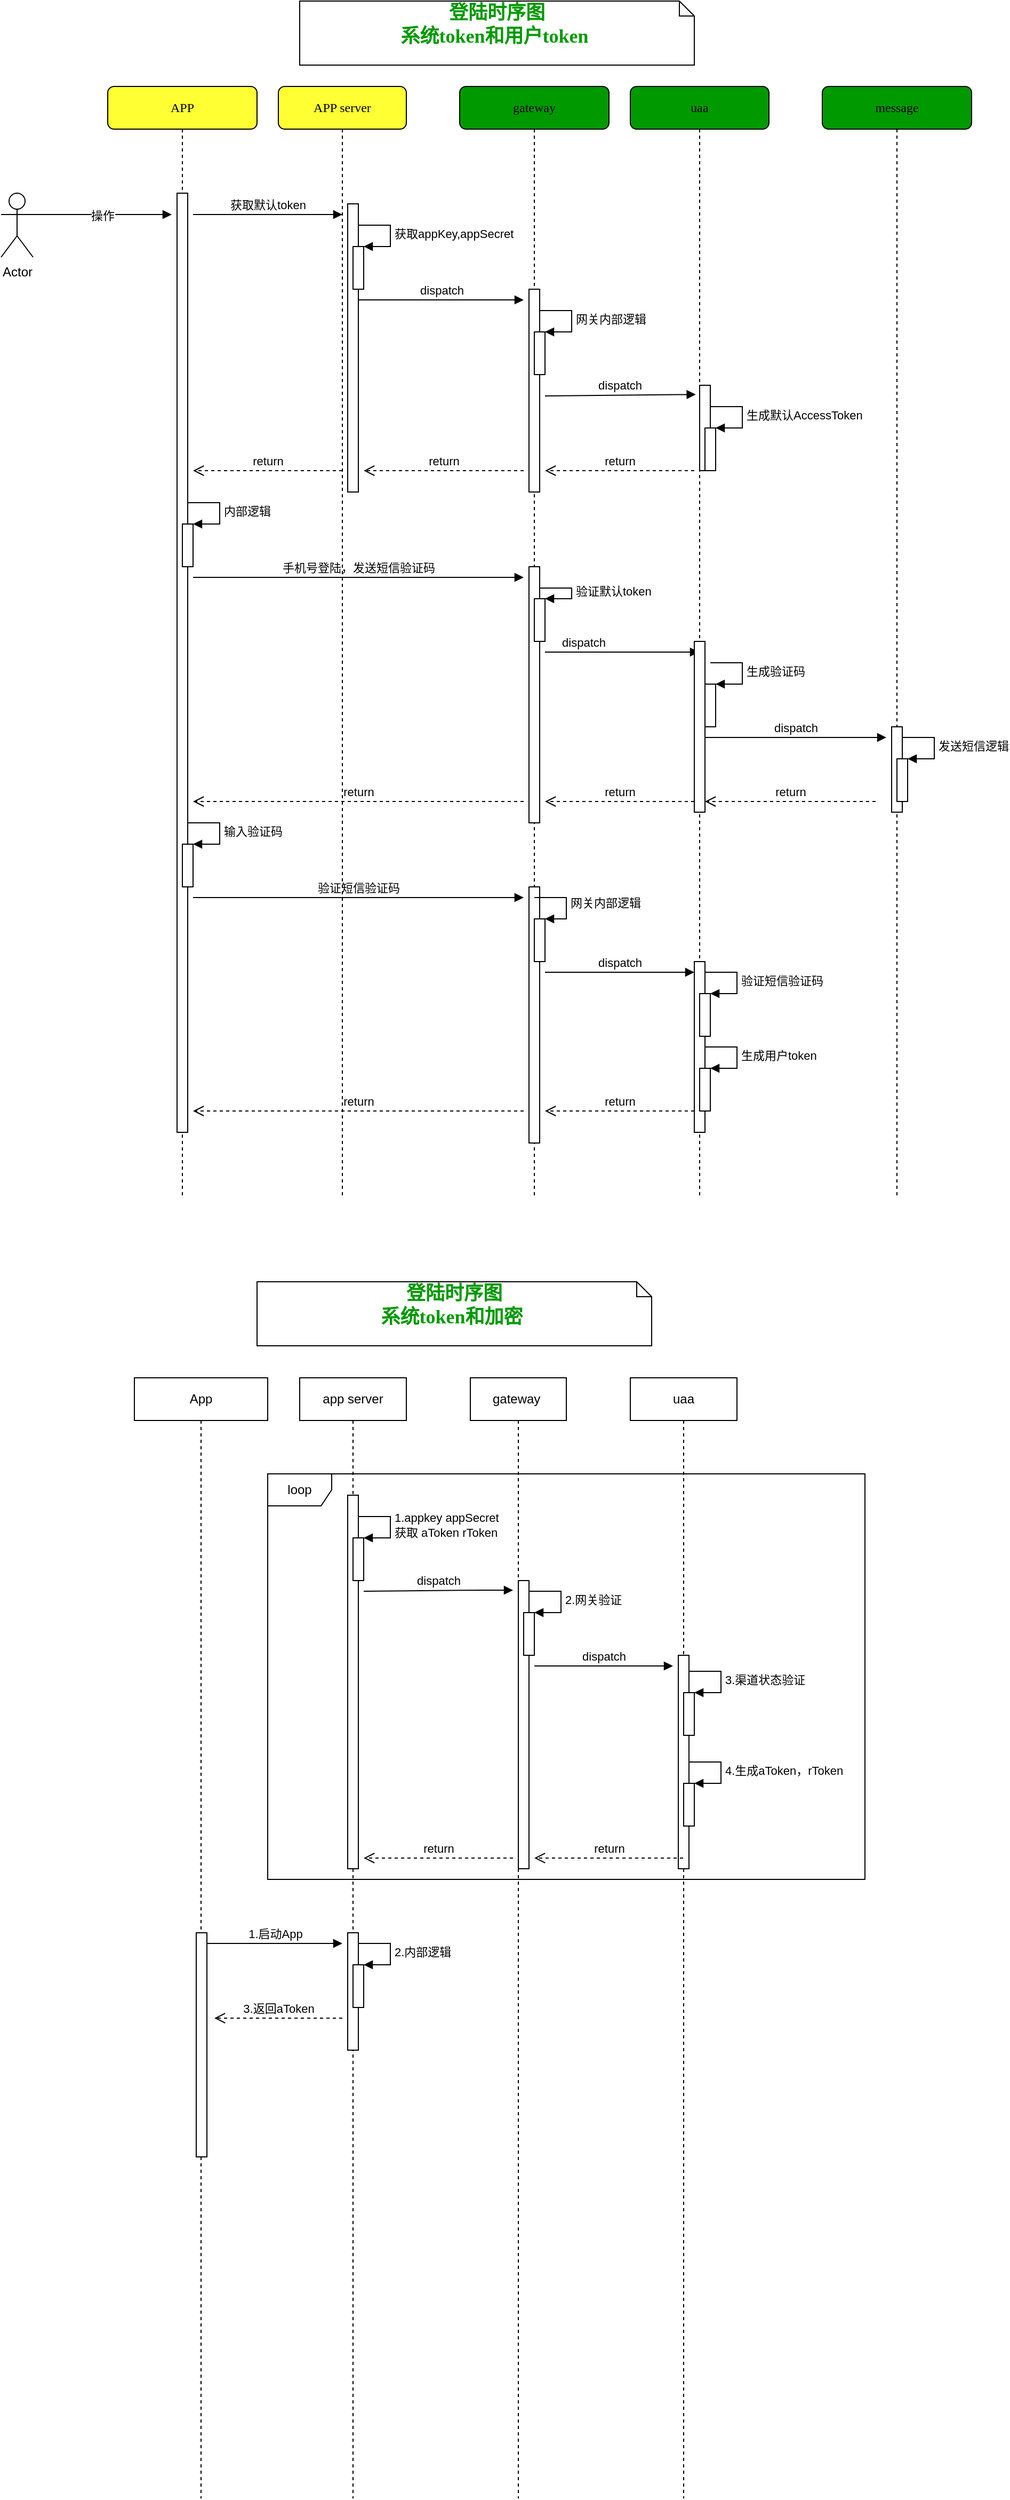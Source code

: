 <mxfile version="14.6.0" type="github">
  <diagram name="Page-1" id="13e1069c-82ec-6db2-03f1-153e76fe0fe0">
    <mxGraphModel dx="1022" dy="437" grid="1" gridSize="10" guides="1" tooltips="1" connect="1" arrows="1" fold="1" page="1" pageScale="1" pageWidth="1100" pageHeight="850" background="#ffffff" math="0" shadow="0">
      <root>
        <mxCell id="0" />
        <mxCell id="1" parent="0" />
        <mxCell id="7baba1c4bc27f4b0-8" value="APP" style="shape=umlLifeline;perimeter=lifelinePerimeter;whiteSpace=wrap;html=1;container=1;collapsible=0;recursiveResize=0;outlineConnect=0;rounded=1;shadow=0;comic=0;labelBackgroundColor=none;strokeWidth=1;fontFamily=Verdana;fontSize=12;align=center;fillColor=#FFFF33;" parent="1" vertex="1">
          <mxGeometry x="100" y="80" width="140" height="1040" as="geometry" />
        </mxCell>
        <mxCell id="6pHc74R8qHHyDSIWiyeE-16" value="获取默认token" style="html=1;verticalAlign=bottom;endArrow=block;" parent="7baba1c4bc27f4b0-8" edge="1">
          <mxGeometry width="80" relative="1" as="geometry">
            <mxPoint x="80" y="120" as="sourcePoint" />
            <mxPoint x="220" y="120" as="targetPoint" />
          </mxGeometry>
        </mxCell>
        <mxCell id="6pHc74R8qHHyDSIWiyeE-40" value="手机号登陆，发送短信验证码" style="html=1;verticalAlign=bottom;endArrow=block;" parent="7baba1c4bc27f4b0-8" edge="1">
          <mxGeometry width="80" relative="1" as="geometry">
            <mxPoint x="80" y="460" as="sourcePoint" />
            <mxPoint x="390" y="460" as="targetPoint" />
          </mxGeometry>
        </mxCell>
        <mxCell id="6pHc74R8qHHyDSIWiyeE-65" value="验证短信验证码" style="html=1;verticalAlign=bottom;endArrow=block;" parent="7baba1c4bc27f4b0-8" edge="1">
          <mxGeometry width="80" relative="1" as="geometry">
            <mxPoint x="80" y="760" as="sourcePoint" />
            <mxPoint x="390" y="760" as="targetPoint" />
          </mxGeometry>
        </mxCell>
        <mxCell id="7baba1c4bc27f4b0-40" value="&lt;font style=&quot;font-size: 18px&quot;&gt;&lt;b&gt;&lt;font color=&quot;#009900&quot;&gt;登陆时序图&lt;br&gt;系统token和用户token&amp;nbsp;&lt;br&gt;&lt;/font&gt;&lt;br&gt;&lt;/b&gt;&lt;/font&gt;" style="shape=note;whiteSpace=wrap;html=1;size=14;verticalAlign=top;align=center;spacingTop=-6;rounded=0;shadow=0;comic=0;labelBackgroundColor=none;strokeWidth=1;fontFamily=Verdana;fontSize=12" parent="1" vertex="1">
          <mxGeometry x="280" width="370" height="60" as="geometry" />
        </mxCell>
        <mxCell id="6pHc74R8qHHyDSIWiyeE-3" value="gateway" style="shape=umlLifeline;perimeter=lifelinePerimeter;whiteSpace=wrap;html=1;container=1;collapsible=0;recursiveResize=0;outlineConnect=0;rounded=1;shadow=0;comic=0;labelBackgroundColor=none;strokeWidth=1;fontFamily=Verdana;fontSize=12;align=center;fillColor=#009900;" parent="1" vertex="1">
          <mxGeometry x="430" y="80" width="140" height="1040" as="geometry" />
        </mxCell>
        <mxCell id="6pHc74R8qHHyDSIWiyeE-23" value="" style="html=1;points=[];perimeter=orthogonalPerimeter;" parent="6pHc74R8qHHyDSIWiyeE-3" vertex="1">
          <mxGeometry x="65" y="190" width="10" height="190" as="geometry" />
        </mxCell>
        <mxCell id="6pHc74R8qHHyDSIWiyeE-29" value="" style="html=1;points=[];perimeter=orthogonalPerimeter;" parent="6pHc74R8qHHyDSIWiyeE-3" vertex="1">
          <mxGeometry x="70" y="230" width="10" height="40" as="geometry" />
        </mxCell>
        <mxCell id="6pHc74R8qHHyDSIWiyeE-30" value="网关内部逻辑" style="edgeStyle=orthogonalEdgeStyle;html=1;align=left;spacingLeft=2;endArrow=block;rounded=0;entryX=1;entryY=0;" parent="6pHc74R8qHHyDSIWiyeE-3" target="6pHc74R8qHHyDSIWiyeE-29" edge="1">
          <mxGeometry relative="1" as="geometry">
            <mxPoint x="75" y="210" as="sourcePoint" />
            <Array as="points">
              <mxPoint x="105" y="210" />
            </Array>
          </mxGeometry>
        </mxCell>
        <mxCell id="6pHc74R8qHHyDSIWiyeE-31" value="dispatch" style="html=1;verticalAlign=bottom;endArrow=block;entryX=-0.367;entryY=0.108;entryDx=0;entryDy=0;entryPerimeter=0;" parent="6pHc74R8qHHyDSIWiyeE-3" target="6pHc74R8qHHyDSIWiyeE-32" edge="1">
          <mxGeometry width="80" relative="1" as="geometry">
            <mxPoint x="80" y="290" as="sourcePoint" />
            <mxPoint x="160" y="290" as="targetPoint" />
          </mxGeometry>
        </mxCell>
        <mxCell id="6pHc74R8qHHyDSIWiyeE-42" value="" style="html=1;points=[];perimeter=orthogonalPerimeter;" parent="6pHc74R8qHHyDSIWiyeE-3" vertex="1">
          <mxGeometry x="65" y="450" width="10" height="240" as="geometry" />
        </mxCell>
        <mxCell id="6pHc74R8qHHyDSIWiyeE-43" value="" style="html=1;points=[];perimeter=orthogonalPerimeter;" parent="6pHc74R8qHHyDSIWiyeE-3" vertex="1">
          <mxGeometry x="70" y="480" width="10" height="40" as="geometry" />
        </mxCell>
        <mxCell id="6pHc74R8qHHyDSIWiyeE-44" value="验证默认token" style="edgeStyle=orthogonalEdgeStyle;html=1;align=left;spacingLeft=2;endArrow=block;rounded=0;entryX=1;entryY=0;" parent="6pHc74R8qHHyDSIWiyeE-3" target="6pHc74R8qHHyDSIWiyeE-43" edge="1">
          <mxGeometry relative="1" as="geometry">
            <mxPoint x="75" y="470" as="sourcePoint" />
            <Array as="points">
              <mxPoint x="105" y="470" />
            </Array>
          </mxGeometry>
        </mxCell>
        <mxCell id="6pHc74R8qHHyDSIWiyeE-49" value="dispatch" style="html=1;verticalAlign=bottom;endArrow=block;" parent="6pHc74R8qHHyDSIWiyeE-3" target="6pHc74R8qHHyDSIWiyeE-4" edge="1">
          <mxGeometry x="-0.5" width="80" relative="1" as="geometry">
            <mxPoint x="80" y="530" as="sourcePoint" />
            <mxPoint x="160" y="530" as="targetPoint" />
            <mxPoint as="offset" />
          </mxGeometry>
        </mxCell>
        <mxCell id="6pHc74R8qHHyDSIWiyeE-66" value="" style="html=1;points=[];perimeter=orthogonalPerimeter;" parent="6pHc74R8qHHyDSIWiyeE-3" vertex="1">
          <mxGeometry x="65" y="750" width="10" height="240" as="geometry" />
        </mxCell>
        <mxCell id="6pHc74R8qHHyDSIWiyeE-67" value="" style="html=1;points=[];perimeter=orthogonalPerimeter;" parent="6pHc74R8qHHyDSIWiyeE-3" vertex="1">
          <mxGeometry x="70" y="780" width="10" height="40" as="geometry" />
        </mxCell>
        <mxCell id="6pHc74R8qHHyDSIWiyeE-68" value="网关内部逻辑" style="edgeStyle=orthogonalEdgeStyle;html=1;align=left;spacingLeft=2;endArrow=block;rounded=0;entryX=1;entryY=0;" parent="6pHc74R8qHHyDSIWiyeE-3" target="6pHc74R8qHHyDSIWiyeE-67" edge="1">
          <mxGeometry relative="1" as="geometry">
            <mxPoint x="70" y="760" as="sourcePoint" />
            <Array as="points">
              <mxPoint x="100" y="760" />
            </Array>
          </mxGeometry>
        </mxCell>
        <mxCell id="6pHc74R8qHHyDSIWiyeE-70" value="dispatch" style="html=1;verticalAlign=bottom;endArrow=block;" parent="6pHc74R8qHHyDSIWiyeE-3" edge="1">
          <mxGeometry width="80" relative="1" as="geometry">
            <mxPoint x="80" y="830" as="sourcePoint" />
            <mxPoint x="220" y="830" as="targetPoint" />
          </mxGeometry>
        </mxCell>
        <mxCell id="6pHc74R8qHHyDSIWiyeE-4" value="uaa" style="shape=umlLifeline;perimeter=lifelinePerimeter;whiteSpace=wrap;html=1;container=1;collapsible=0;recursiveResize=0;outlineConnect=0;rounded=1;shadow=0;comic=0;labelBackgroundColor=none;strokeWidth=1;fontFamily=Verdana;fontSize=12;align=center;fillColor=#009900;" parent="1" vertex="1">
          <mxGeometry x="590" y="80" width="130" height="1040" as="geometry" />
        </mxCell>
        <mxCell id="6pHc74R8qHHyDSIWiyeE-32" value="" style="html=1;points=[];perimeter=orthogonalPerimeter;" parent="6pHc74R8qHHyDSIWiyeE-4" vertex="1">
          <mxGeometry x="65" y="280" width="10" height="80" as="geometry" />
        </mxCell>
        <mxCell id="6pHc74R8qHHyDSIWiyeE-33" value="" style="html=1;points=[];perimeter=orthogonalPerimeter;" parent="6pHc74R8qHHyDSIWiyeE-4" vertex="1">
          <mxGeometry x="70" y="320" width="10" height="40" as="geometry" />
        </mxCell>
        <mxCell id="6pHc74R8qHHyDSIWiyeE-34" value="生成默认AccessToken" style="edgeStyle=orthogonalEdgeStyle;html=1;align=left;spacingLeft=2;endArrow=block;rounded=0;entryX=1;entryY=0;" parent="6pHc74R8qHHyDSIWiyeE-4" target="6pHc74R8qHHyDSIWiyeE-33" edge="1">
          <mxGeometry relative="1" as="geometry">
            <mxPoint x="75" y="300" as="sourcePoint" />
            <Array as="points">
              <mxPoint x="105" y="300" />
            </Array>
          </mxGeometry>
        </mxCell>
        <mxCell id="6pHc74R8qHHyDSIWiyeE-51" value="" style="html=1;points=[];perimeter=orthogonalPerimeter;" parent="6pHc74R8qHHyDSIWiyeE-4" vertex="1">
          <mxGeometry x="60" y="520" width="10" height="160" as="geometry" />
        </mxCell>
        <mxCell id="6pHc74R8qHHyDSIWiyeE-54" value="" style="html=1;points=[];perimeter=orthogonalPerimeter;" parent="6pHc74R8qHHyDSIWiyeE-4" vertex="1">
          <mxGeometry x="70" y="560" width="10" height="40" as="geometry" />
        </mxCell>
        <mxCell id="6pHc74R8qHHyDSIWiyeE-55" value="生成验证码" style="edgeStyle=orthogonalEdgeStyle;html=1;align=left;spacingLeft=2;endArrow=block;rounded=0;entryX=1;entryY=0;" parent="6pHc74R8qHHyDSIWiyeE-4" target="6pHc74R8qHHyDSIWiyeE-54" edge="1">
          <mxGeometry relative="1" as="geometry">
            <mxPoint x="75" y="540" as="sourcePoint" />
            <Array as="points">
              <mxPoint x="105" y="540" />
            </Array>
          </mxGeometry>
        </mxCell>
        <mxCell id="6pHc74R8qHHyDSIWiyeE-56" value="dispatch" style="html=1;verticalAlign=bottom;endArrow=block;entryX=-0.5;entryY=0.125;entryDx=0;entryDy=0;entryPerimeter=0;" parent="6pHc74R8qHHyDSIWiyeE-4" target="6pHc74R8qHHyDSIWiyeE-57" edge="1">
          <mxGeometry width="80" relative="1" as="geometry">
            <mxPoint x="70" y="610" as="sourcePoint" />
            <mxPoint x="150" y="610" as="targetPoint" />
          </mxGeometry>
        </mxCell>
        <mxCell id="6pHc74R8qHHyDSIWiyeE-71" value="" style="html=1;points=[];perimeter=orthogonalPerimeter;" parent="6pHc74R8qHHyDSIWiyeE-4" vertex="1">
          <mxGeometry x="60" y="820" width="10" height="160" as="geometry" />
        </mxCell>
        <mxCell id="6pHc74R8qHHyDSIWiyeE-72" value="" style="html=1;points=[];perimeter=orthogonalPerimeter;" parent="6pHc74R8qHHyDSIWiyeE-4" vertex="1">
          <mxGeometry x="65" y="850" width="10" height="40" as="geometry" />
        </mxCell>
        <mxCell id="6pHc74R8qHHyDSIWiyeE-73" value="验证短信验证码" style="edgeStyle=orthogonalEdgeStyle;html=1;align=left;spacingLeft=2;endArrow=block;rounded=0;entryX=1;entryY=0;" parent="6pHc74R8qHHyDSIWiyeE-4" target="6pHc74R8qHHyDSIWiyeE-72" edge="1">
          <mxGeometry relative="1" as="geometry">
            <mxPoint x="70" y="830" as="sourcePoint" />
            <Array as="points">
              <mxPoint x="100" y="830" />
            </Array>
          </mxGeometry>
        </mxCell>
        <mxCell id="6pHc74R8qHHyDSIWiyeE-76" value="" style="html=1;points=[];perimeter=orthogonalPerimeter;" parent="6pHc74R8qHHyDSIWiyeE-4" vertex="1">
          <mxGeometry x="65" y="920" width="10" height="40" as="geometry" />
        </mxCell>
        <mxCell id="6pHc74R8qHHyDSIWiyeE-77" value="生成用户token" style="edgeStyle=orthogonalEdgeStyle;html=1;align=left;spacingLeft=2;endArrow=block;rounded=0;entryX=1;entryY=0;" parent="6pHc74R8qHHyDSIWiyeE-4" target="6pHc74R8qHHyDSIWiyeE-76" edge="1">
          <mxGeometry relative="1" as="geometry">
            <mxPoint x="70" y="900" as="sourcePoint" />
            <Array as="points">
              <mxPoint x="100" y="900" />
            </Array>
          </mxGeometry>
        </mxCell>
        <mxCell id="6pHc74R8qHHyDSIWiyeE-5" value="message" style="shape=umlLifeline;perimeter=lifelinePerimeter;whiteSpace=wrap;html=1;container=1;collapsible=0;recursiveResize=0;outlineConnect=0;rounded=1;shadow=0;comic=0;labelBackgroundColor=none;strokeWidth=1;fontFamily=Verdana;fontSize=12;align=center;fillColor=#009900;" parent="1" vertex="1">
          <mxGeometry x="770" y="80" width="140" height="1040" as="geometry" />
        </mxCell>
        <mxCell id="6pHc74R8qHHyDSIWiyeE-57" value="" style="html=1;points=[];perimeter=orthogonalPerimeter;" parent="6pHc74R8qHHyDSIWiyeE-5" vertex="1">
          <mxGeometry x="65" y="600" width="10" height="80" as="geometry" />
        </mxCell>
        <mxCell id="6pHc74R8qHHyDSIWiyeE-59" value="" style="html=1;points=[];perimeter=orthogonalPerimeter;" parent="6pHc74R8qHHyDSIWiyeE-5" vertex="1">
          <mxGeometry x="70" y="630" width="10" height="40" as="geometry" />
        </mxCell>
        <mxCell id="6pHc74R8qHHyDSIWiyeE-60" value="发送短信逻辑" style="edgeStyle=orthogonalEdgeStyle;html=1;align=left;spacingLeft=2;endArrow=block;rounded=0;entryX=1;entryY=0;" parent="6pHc74R8qHHyDSIWiyeE-5" target="6pHc74R8qHHyDSIWiyeE-59" edge="1">
          <mxGeometry relative="1" as="geometry">
            <mxPoint x="75" y="610" as="sourcePoint" />
            <Array as="points">
              <mxPoint x="105" y="610" />
            </Array>
          </mxGeometry>
        </mxCell>
        <mxCell id="6pHc74R8qHHyDSIWiyeE-9" style="rounded=0;orthogonalLoop=1;jettySize=auto;html=1;startArrow=none;" parent="1" source="6pHc74R8qHHyDSIWiyeE-11" target="7baba1c4bc27f4b0-8" edge="1">
          <mxGeometry relative="1" as="geometry" />
        </mxCell>
        <mxCell id="6pHc74R8qHHyDSIWiyeE-7" value="Actor" style="shape=umlActor;verticalLabelPosition=bottom;verticalAlign=top;html=1;" parent="1" vertex="1">
          <mxGeometry y="180" width="30" height="60" as="geometry" />
        </mxCell>
        <mxCell id="6pHc74R8qHHyDSIWiyeE-11" value="" style="html=1;points=[];perimeter=orthogonalPerimeter;" parent="1" vertex="1">
          <mxGeometry x="165" y="180" width="10" height="880" as="geometry" />
        </mxCell>
        <mxCell id="6pHc74R8qHHyDSIWiyeE-13" value="操作" style="html=1;verticalAlign=bottom;endArrow=block;" parent="1" edge="1">
          <mxGeometry y="-10" width="80" relative="1" as="geometry">
            <mxPoint x="30" y="200" as="sourcePoint" />
            <mxPoint x="160" y="200" as="targetPoint" />
            <mxPoint as="offset" />
          </mxGeometry>
        </mxCell>
        <mxCell id="6pHc74R8qHHyDSIWiyeE-14" value="APP server" style="shape=umlLifeline;perimeter=lifelinePerimeter;whiteSpace=wrap;html=1;container=1;collapsible=0;recursiveResize=0;outlineConnect=0;rounded=1;shadow=0;comic=0;labelBackgroundColor=none;strokeWidth=1;fontFamily=Verdana;fontSize=12;align=center;fillColor=#FFFF33;" parent="1" vertex="1">
          <mxGeometry x="260" y="80" width="120" height="1040" as="geometry" />
        </mxCell>
        <mxCell id="6pHc74R8qHHyDSIWiyeE-17" value="" style="html=1;points=[];perimeter=orthogonalPerimeter;" parent="6pHc74R8qHHyDSIWiyeE-14" vertex="1">
          <mxGeometry x="65" y="110" width="10" height="270" as="geometry" />
        </mxCell>
        <mxCell id="6pHc74R8qHHyDSIWiyeE-18" value="" style="html=1;points=[];perimeter=orthogonalPerimeter;" parent="6pHc74R8qHHyDSIWiyeE-14" vertex="1">
          <mxGeometry x="70" y="150" width="10" height="40" as="geometry" />
        </mxCell>
        <mxCell id="6pHc74R8qHHyDSIWiyeE-19" value="获取appKey,appSecret" style="edgeStyle=orthogonalEdgeStyle;html=1;align=left;spacingLeft=2;endArrow=block;rounded=0;entryX=1;entryY=0;" parent="6pHc74R8qHHyDSIWiyeE-14" target="6pHc74R8qHHyDSIWiyeE-18" edge="1">
          <mxGeometry relative="1" as="geometry">
            <mxPoint x="75" y="130" as="sourcePoint" />
            <Array as="points">
              <mxPoint x="105" y="130" />
            </Array>
          </mxGeometry>
        </mxCell>
        <mxCell id="6pHc74R8qHHyDSIWiyeE-24" value="dispatch" style="html=1;verticalAlign=bottom;endArrow=block;" parent="6pHc74R8qHHyDSIWiyeE-14" edge="1">
          <mxGeometry width="80" relative="1" as="geometry">
            <mxPoint x="75" y="200" as="sourcePoint" />
            <mxPoint x="230" y="200" as="targetPoint" />
          </mxGeometry>
        </mxCell>
        <mxCell id="6pHc74R8qHHyDSIWiyeE-35" value="return" style="html=1;verticalAlign=bottom;endArrow=open;dashed=1;endSize=8;" parent="1" edge="1">
          <mxGeometry relative="1" as="geometry">
            <mxPoint x="650" y="440" as="sourcePoint" />
            <mxPoint x="510" y="440" as="targetPoint" />
          </mxGeometry>
        </mxCell>
        <mxCell id="6pHc74R8qHHyDSIWiyeE-36" value="return" style="html=1;verticalAlign=bottom;endArrow=open;dashed=1;endSize=8;" parent="1" edge="1">
          <mxGeometry relative="1" as="geometry">
            <mxPoint x="490" y="440" as="sourcePoint" />
            <mxPoint x="340" y="440" as="targetPoint" />
          </mxGeometry>
        </mxCell>
        <mxCell id="6pHc74R8qHHyDSIWiyeE-37" value="return" style="html=1;verticalAlign=bottom;endArrow=open;dashed=1;endSize=8;" parent="1" edge="1">
          <mxGeometry relative="1" as="geometry">
            <mxPoint x="320" y="440" as="sourcePoint" />
            <mxPoint x="180" y="440" as="targetPoint" />
          </mxGeometry>
        </mxCell>
        <mxCell id="6pHc74R8qHHyDSIWiyeE-38" value="" style="html=1;points=[];perimeter=orthogonalPerimeter;" parent="1" vertex="1">
          <mxGeometry x="170" y="490" width="10" height="40" as="geometry" />
        </mxCell>
        <mxCell id="6pHc74R8qHHyDSIWiyeE-39" value="内部逻辑" style="edgeStyle=orthogonalEdgeStyle;html=1;align=left;spacingLeft=2;endArrow=block;rounded=0;entryX=1;entryY=0;" parent="1" target="6pHc74R8qHHyDSIWiyeE-38" edge="1">
          <mxGeometry relative="1" as="geometry">
            <mxPoint x="175" y="470" as="sourcePoint" />
            <Array as="points">
              <mxPoint x="205" y="470" />
            </Array>
          </mxGeometry>
        </mxCell>
        <mxCell id="6pHc74R8qHHyDSIWiyeE-58" value="return" style="html=1;verticalAlign=bottom;endArrow=open;dashed=1;endSize=8;" parent="1" edge="1">
          <mxGeometry relative="1" as="geometry">
            <mxPoint x="820" y="750" as="sourcePoint" />
            <mxPoint x="660" y="750" as="targetPoint" />
            <Array as="points">
              <mxPoint x="670" y="750" />
            </Array>
          </mxGeometry>
        </mxCell>
        <mxCell id="6pHc74R8qHHyDSIWiyeE-61" value="return" style="html=1;verticalAlign=bottom;endArrow=open;dashed=1;endSize=8;" parent="1" edge="1">
          <mxGeometry relative="1" as="geometry">
            <mxPoint x="650" y="750" as="sourcePoint" />
            <mxPoint x="510" y="750" as="targetPoint" />
          </mxGeometry>
        </mxCell>
        <mxCell id="6pHc74R8qHHyDSIWiyeE-62" value="return" style="html=1;verticalAlign=bottom;endArrow=open;dashed=1;endSize=8;" parent="1" edge="1">
          <mxGeometry relative="1" as="geometry">
            <mxPoint x="490" y="750" as="sourcePoint" />
            <mxPoint x="180" y="750" as="targetPoint" />
          </mxGeometry>
        </mxCell>
        <mxCell id="6pHc74R8qHHyDSIWiyeE-63" value="" style="html=1;points=[];perimeter=orthogonalPerimeter;" parent="1" vertex="1">
          <mxGeometry x="170" y="790" width="10" height="40" as="geometry" />
        </mxCell>
        <mxCell id="6pHc74R8qHHyDSIWiyeE-64" value="输入验证码" style="edgeStyle=orthogonalEdgeStyle;html=1;align=left;spacingLeft=2;endArrow=block;rounded=0;entryX=1;entryY=0;" parent="1" target="6pHc74R8qHHyDSIWiyeE-63" edge="1">
          <mxGeometry relative="1" as="geometry">
            <mxPoint x="175" y="770" as="sourcePoint" />
            <Array as="points">
              <mxPoint x="205" y="770" />
            </Array>
          </mxGeometry>
        </mxCell>
        <mxCell id="6pHc74R8qHHyDSIWiyeE-78" value="return" style="html=1;verticalAlign=bottom;endArrow=open;dashed=1;endSize=8;" parent="1" edge="1">
          <mxGeometry relative="1" as="geometry">
            <mxPoint x="650" y="1040" as="sourcePoint" />
            <mxPoint x="510" y="1040" as="targetPoint" />
          </mxGeometry>
        </mxCell>
        <mxCell id="6pHc74R8qHHyDSIWiyeE-79" value="return" style="html=1;verticalAlign=bottom;endArrow=open;dashed=1;endSize=8;" parent="1" edge="1">
          <mxGeometry relative="1" as="geometry">
            <mxPoint x="490" y="1040" as="sourcePoint" />
            <mxPoint x="180" y="1040" as="targetPoint" />
          </mxGeometry>
        </mxCell>
        <mxCell id="U4wWxwa8ALjtRtVAPiCa-1" value="App" style="shape=umlLifeline;perimeter=lifelinePerimeter;whiteSpace=wrap;html=1;container=1;collapsible=0;recursiveResize=0;outlineConnect=0;" vertex="1" parent="1">
          <mxGeometry x="125" y="1290" width="125" height="1050" as="geometry" />
        </mxCell>
        <mxCell id="U4wWxwa8ALjtRtVAPiCa-38" value="" style="html=1;points=[];perimeter=orthogonalPerimeter;" vertex="1" parent="U4wWxwa8ALjtRtVAPiCa-1">
          <mxGeometry x="58" y="520" width="10" height="210" as="geometry" />
        </mxCell>
        <mxCell id="U4wWxwa8ALjtRtVAPiCa-47" value="3.返回aToken" style="html=1;verticalAlign=bottom;endArrow=open;dashed=1;endSize=8;" edge="1" parent="U4wWxwa8ALjtRtVAPiCa-1">
          <mxGeometry relative="1" as="geometry">
            <mxPoint x="195" y="600" as="sourcePoint" />
            <mxPoint x="75" y="600" as="targetPoint" />
          </mxGeometry>
        </mxCell>
        <mxCell id="U4wWxwa8ALjtRtVAPiCa-2" value="app server" style="shape=umlLifeline;perimeter=lifelinePerimeter;whiteSpace=wrap;html=1;container=1;collapsible=0;recursiveResize=0;outlineConnect=0;" vertex="1" parent="1">
          <mxGeometry x="280" y="1290" width="100" height="1050" as="geometry" />
        </mxCell>
        <mxCell id="U4wWxwa8ALjtRtVAPiCa-5" value="" style="html=1;points=[];perimeter=orthogonalPerimeter;" vertex="1" parent="U4wWxwa8ALjtRtVAPiCa-2">
          <mxGeometry x="45" y="110" width="10" height="350" as="geometry" />
        </mxCell>
        <mxCell id="U4wWxwa8ALjtRtVAPiCa-12" value="" style="html=1;points=[];perimeter=orthogonalPerimeter;" vertex="1" parent="U4wWxwa8ALjtRtVAPiCa-2">
          <mxGeometry x="50" y="150" width="10" height="40" as="geometry" />
        </mxCell>
        <mxCell id="U4wWxwa8ALjtRtVAPiCa-13" value="1.appkey appSecret&lt;br&gt;获取 aToken rToken" style="edgeStyle=orthogonalEdgeStyle;html=1;align=left;spacingLeft=2;endArrow=block;rounded=0;entryX=1;entryY=0;" edge="1" target="U4wWxwa8ALjtRtVAPiCa-12" parent="U4wWxwa8ALjtRtVAPiCa-2">
          <mxGeometry relative="1" as="geometry">
            <mxPoint x="55" y="130" as="sourcePoint" />
            <Array as="points">
              <mxPoint x="85" y="130" />
            </Array>
          </mxGeometry>
        </mxCell>
        <mxCell id="U4wWxwa8ALjtRtVAPiCa-16" value="dispatch" style="html=1;verticalAlign=bottom;endArrow=block;" edge="1" parent="U4wWxwa8ALjtRtVAPiCa-2">
          <mxGeometry width="80" relative="1" as="geometry">
            <mxPoint x="60" y="200" as="sourcePoint" />
            <mxPoint x="200" y="199" as="targetPoint" />
            <Array as="points">
              <mxPoint x="160" y="199" />
            </Array>
          </mxGeometry>
        </mxCell>
        <mxCell id="U4wWxwa8ALjtRtVAPiCa-40" value="" style="html=1;points=[];perimeter=orthogonalPerimeter;" vertex="1" parent="U4wWxwa8ALjtRtVAPiCa-2">
          <mxGeometry x="45" y="520" width="10" height="110" as="geometry" />
        </mxCell>
        <mxCell id="U4wWxwa8ALjtRtVAPiCa-45" value="" style="html=1;points=[];perimeter=orthogonalPerimeter;" vertex="1" parent="U4wWxwa8ALjtRtVAPiCa-2">
          <mxGeometry x="50" y="550" width="10" height="40" as="geometry" />
        </mxCell>
        <mxCell id="U4wWxwa8ALjtRtVAPiCa-46" value="2.内部逻辑" style="edgeStyle=orthogonalEdgeStyle;html=1;align=left;spacingLeft=2;endArrow=block;rounded=0;entryX=1;entryY=0;" edge="1" target="U4wWxwa8ALjtRtVAPiCa-45" parent="U4wWxwa8ALjtRtVAPiCa-2">
          <mxGeometry relative="1" as="geometry">
            <mxPoint x="55" y="530" as="sourcePoint" />
            <Array as="points">
              <mxPoint x="85" y="530" />
            </Array>
          </mxGeometry>
        </mxCell>
        <mxCell id="U4wWxwa8ALjtRtVAPiCa-3" value="gateway&amp;nbsp;" style="shape=umlLifeline;perimeter=lifelinePerimeter;whiteSpace=wrap;html=1;container=1;collapsible=0;recursiveResize=0;outlineConnect=0;" vertex="1" parent="1">
          <mxGeometry x="440" y="1290" width="90" height="1050" as="geometry" />
        </mxCell>
        <mxCell id="U4wWxwa8ALjtRtVAPiCa-15" value="" style="html=1;points=[];perimeter=orthogonalPerimeter;" vertex="1" parent="U4wWxwa8ALjtRtVAPiCa-3">
          <mxGeometry x="45" y="190" width="10" height="270" as="geometry" />
        </mxCell>
        <mxCell id="U4wWxwa8ALjtRtVAPiCa-17" value="" style="html=1;points=[];perimeter=orthogonalPerimeter;" vertex="1" parent="U4wWxwa8ALjtRtVAPiCa-3">
          <mxGeometry x="50" y="220" width="10" height="40" as="geometry" />
        </mxCell>
        <mxCell id="U4wWxwa8ALjtRtVAPiCa-18" value="2.网关验证" style="edgeStyle=orthogonalEdgeStyle;html=1;align=left;spacingLeft=2;endArrow=block;rounded=0;entryX=1;entryY=0;" edge="1" target="U4wWxwa8ALjtRtVAPiCa-17" parent="U4wWxwa8ALjtRtVAPiCa-3">
          <mxGeometry relative="1" as="geometry">
            <mxPoint x="55" y="200" as="sourcePoint" />
            <Array as="points">
              <mxPoint x="85" y="200" />
            </Array>
          </mxGeometry>
        </mxCell>
        <mxCell id="U4wWxwa8ALjtRtVAPiCa-19" value="dispatch" style="html=1;verticalAlign=bottom;endArrow=block;" edge="1" parent="U4wWxwa8ALjtRtVAPiCa-3">
          <mxGeometry width="80" relative="1" as="geometry">
            <mxPoint x="60" y="270" as="sourcePoint" />
            <mxPoint x="190" y="270" as="targetPoint" />
          </mxGeometry>
        </mxCell>
        <mxCell id="U4wWxwa8ALjtRtVAPiCa-4" value="uaa" style="shape=umlLifeline;perimeter=lifelinePerimeter;whiteSpace=wrap;html=1;container=1;collapsible=0;recursiveResize=0;outlineConnect=0;" vertex="1" parent="1">
          <mxGeometry x="590" y="1290" width="100" height="1050" as="geometry" />
        </mxCell>
        <mxCell id="U4wWxwa8ALjtRtVAPiCa-20" value="" style="html=1;points=[];perimeter=orthogonalPerimeter;" vertex="1" parent="U4wWxwa8ALjtRtVAPiCa-4">
          <mxGeometry x="45" y="260" width="10" height="200" as="geometry" />
        </mxCell>
        <mxCell id="U4wWxwa8ALjtRtVAPiCa-27" value="" style="html=1;points=[];perimeter=orthogonalPerimeter;" vertex="1" parent="U4wWxwa8ALjtRtVAPiCa-4">
          <mxGeometry x="50" y="295" width="10" height="40" as="geometry" />
        </mxCell>
        <mxCell id="U4wWxwa8ALjtRtVAPiCa-28" value="3.渠道状态验证" style="edgeStyle=orthogonalEdgeStyle;html=1;align=left;spacingLeft=2;endArrow=block;rounded=0;entryX=1;entryY=0;" edge="1" target="U4wWxwa8ALjtRtVAPiCa-27" parent="U4wWxwa8ALjtRtVAPiCa-4">
          <mxGeometry relative="1" as="geometry">
            <mxPoint x="55" y="275" as="sourcePoint" />
            <Array as="points">
              <mxPoint x="85" y="275" />
            </Array>
          </mxGeometry>
        </mxCell>
        <mxCell id="U4wWxwa8ALjtRtVAPiCa-31" value="" style="html=1;points=[];perimeter=orthogonalPerimeter;" vertex="1" parent="U4wWxwa8ALjtRtVAPiCa-4">
          <mxGeometry x="50" y="380" width="10" height="40" as="geometry" />
        </mxCell>
        <mxCell id="U4wWxwa8ALjtRtVAPiCa-32" value="4.生成aToken，rToken" style="edgeStyle=orthogonalEdgeStyle;html=1;align=left;spacingLeft=2;endArrow=block;rounded=0;entryX=1;entryY=0;" edge="1" target="U4wWxwa8ALjtRtVAPiCa-31" parent="U4wWxwa8ALjtRtVAPiCa-4">
          <mxGeometry relative="1" as="geometry">
            <mxPoint x="55" y="360" as="sourcePoint" />
            <Array as="points">
              <mxPoint x="85" y="360" />
            </Array>
          </mxGeometry>
        </mxCell>
        <mxCell id="U4wWxwa8ALjtRtVAPiCa-33" value="return" style="html=1;verticalAlign=bottom;endArrow=open;dashed=1;endSize=8;" edge="1" parent="1" source="U4wWxwa8ALjtRtVAPiCa-4">
          <mxGeometry relative="1" as="geometry">
            <mxPoint x="580" y="1740" as="sourcePoint" />
            <mxPoint x="500" y="1740" as="targetPoint" />
          </mxGeometry>
        </mxCell>
        <mxCell id="U4wWxwa8ALjtRtVAPiCa-34" value="return" style="html=1;verticalAlign=bottom;endArrow=open;dashed=1;endSize=8;" edge="1" parent="1">
          <mxGeometry relative="1" as="geometry">
            <mxPoint x="480" y="1740" as="sourcePoint" />
            <mxPoint x="340" y="1740" as="targetPoint" />
          </mxGeometry>
        </mxCell>
        <mxCell id="U4wWxwa8ALjtRtVAPiCa-37" value="loop" style="shape=umlFrame;whiteSpace=wrap;html=1;" vertex="1" parent="1">
          <mxGeometry x="250" y="1380" width="560" height="380" as="geometry" />
        </mxCell>
        <mxCell id="U4wWxwa8ALjtRtVAPiCa-39" value="1.启动App" style="html=1;verticalAlign=bottom;endArrow=block;" edge="1" parent="1">
          <mxGeometry width="80" relative="1" as="geometry">
            <mxPoint x="193" y="1820" as="sourcePoint" />
            <mxPoint x="320" y="1820" as="targetPoint" />
          </mxGeometry>
        </mxCell>
        <mxCell id="U4wWxwa8ALjtRtVAPiCa-53" value="&lt;font style=&quot;font-size: 18px&quot;&gt;&lt;b&gt;&lt;font color=&quot;#009900&quot;&gt;登陆时序图&lt;br&gt;系统token和加密&amp;nbsp;&lt;br&gt;&lt;/font&gt;&lt;br&gt;&lt;/b&gt;&lt;/font&gt;" style="shape=note;whiteSpace=wrap;html=1;size=14;verticalAlign=top;align=center;spacingTop=-6;rounded=0;shadow=0;comic=0;labelBackgroundColor=none;strokeWidth=1;fontFamily=Verdana;fontSize=12" vertex="1" parent="1">
          <mxGeometry x="240" y="1200" width="370" height="60" as="geometry" />
        </mxCell>
      </root>
    </mxGraphModel>
  </diagram>
</mxfile>
